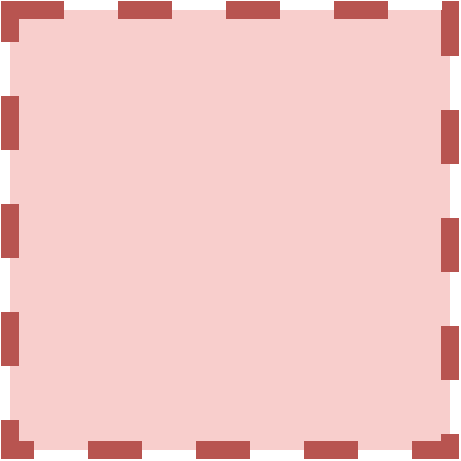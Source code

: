 <mxfile version="14.1.8" type="device"><diagram id="9GT60zNl_mUW53SRAB6W" name="Page-1"><mxGraphModel dx="1106" dy="750" grid="1" gridSize="10" guides="1" tooltips="1" connect="1" arrows="1" fold="1" page="1" pageScale="1" pageWidth="827" pageHeight="1169" math="0" shadow="0"><root><mxCell id="0"/><mxCell id="1" parent="0"/><mxCell id="Vg3m3ABmZs9kZqgp8mF--1" value="" style="rounded=0;whiteSpace=wrap;html=1;fillColor=#f8cecc;strokeWidth=9;strokeColor=#b85450;dashed=1;" vertex="1" parent="1"><mxGeometry x="250" y="190" width="220" height="220" as="geometry"/></mxCell></root></mxGraphModel></diagram></mxfile>